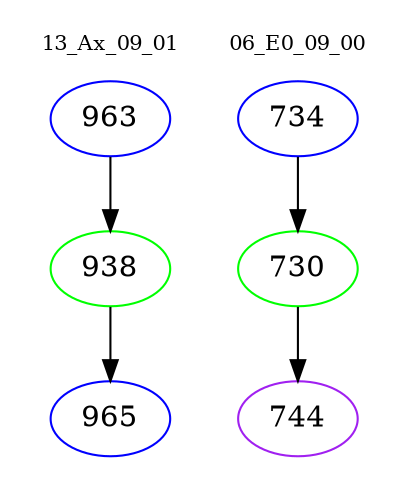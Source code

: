 digraph{
subgraph cluster_0 {
color = white
label = "13_Ax_09_01";
fontsize=10;
T0_963 [label="963", color="blue"]
T0_963 -> T0_938 [color="black"]
T0_938 [label="938", color="green"]
T0_938 -> T0_965 [color="black"]
T0_965 [label="965", color="blue"]
}
subgraph cluster_1 {
color = white
label = "06_E0_09_00";
fontsize=10;
T1_734 [label="734", color="blue"]
T1_734 -> T1_730 [color="black"]
T1_730 [label="730", color="green"]
T1_730 -> T1_744 [color="black"]
T1_744 [label="744", color="purple"]
}
}
